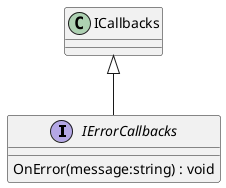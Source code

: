 @startuml
interface IErrorCallbacks {
    OnError(message:string) : void
}
ICallbacks <|-- IErrorCallbacks
@enduml
